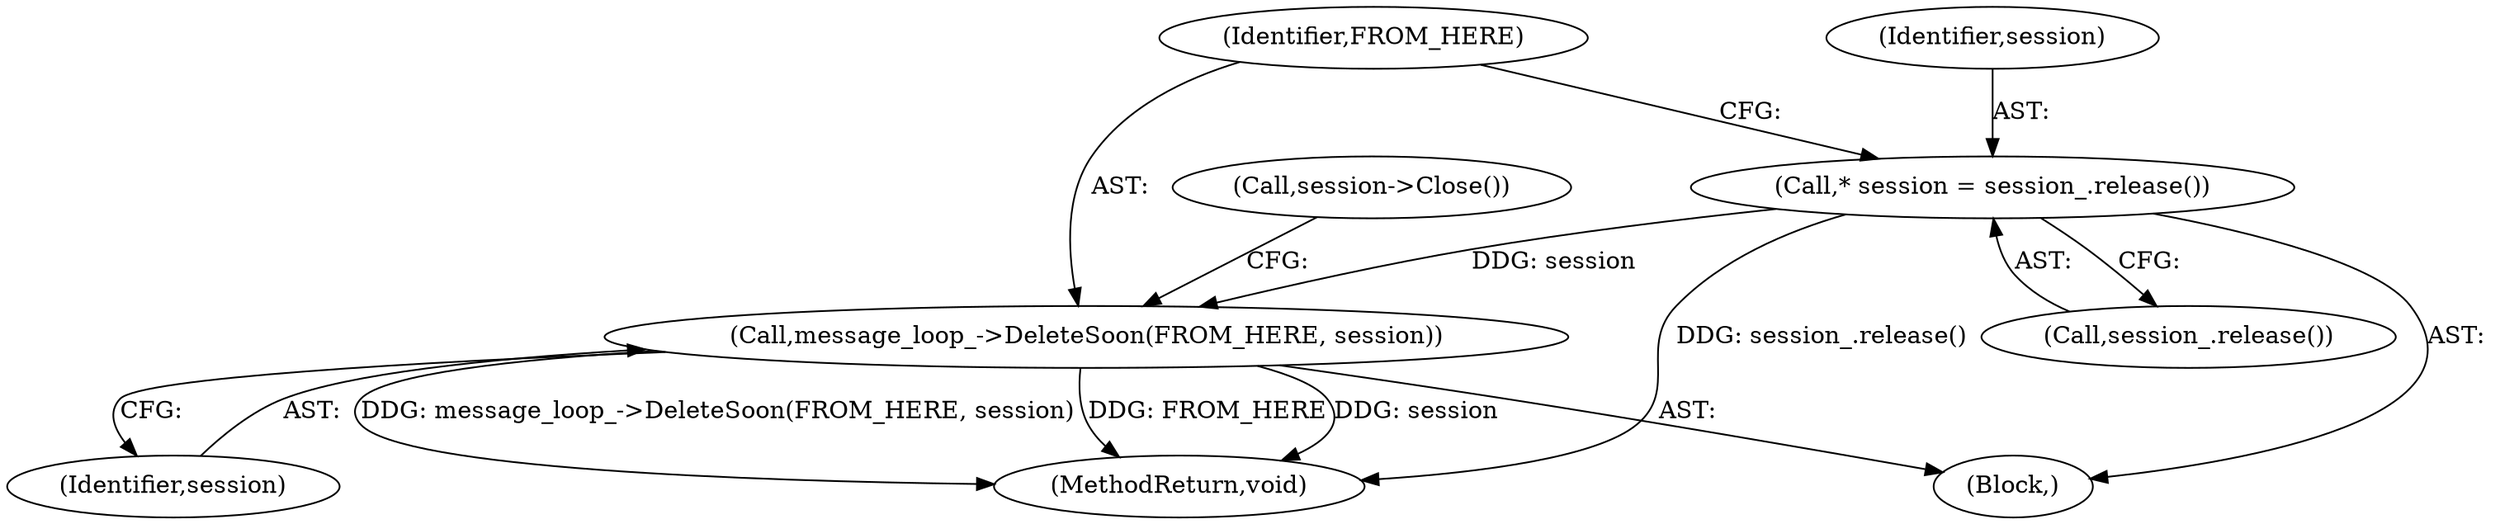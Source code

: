 digraph "0_Chrome_a46bcef82b29d30836a0f26226e3d4aca4fa9612_33@pointer" {
"1000116" [label="(Call,message_loop_->DeleteSoon(FROM_HERE, session))"];
"1000113" [label="(Call,* session = session_.release())"];
"1000116" [label="(Call,message_loop_->DeleteSoon(FROM_HERE, session))"];
"1000120" [label="(MethodReturn,void)"];
"1000115" [label="(Call,session_.release())"];
"1000119" [label="(Call,session->Close())"];
"1000117" [label="(Identifier,FROM_HERE)"];
"1000118" [label="(Identifier,session)"];
"1000113" [label="(Call,* session = session_.release())"];
"1000106" [label="(Block,)"];
"1000114" [label="(Identifier,session)"];
"1000116" -> "1000106"  [label="AST: "];
"1000116" -> "1000118"  [label="CFG: "];
"1000117" -> "1000116"  [label="AST: "];
"1000118" -> "1000116"  [label="AST: "];
"1000119" -> "1000116"  [label="CFG: "];
"1000116" -> "1000120"  [label="DDG: FROM_HERE"];
"1000116" -> "1000120"  [label="DDG: session"];
"1000116" -> "1000120"  [label="DDG: message_loop_->DeleteSoon(FROM_HERE, session)"];
"1000113" -> "1000116"  [label="DDG: session"];
"1000113" -> "1000106"  [label="AST: "];
"1000113" -> "1000115"  [label="CFG: "];
"1000114" -> "1000113"  [label="AST: "];
"1000115" -> "1000113"  [label="AST: "];
"1000117" -> "1000113"  [label="CFG: "];
"1000113" -> "1000120"  [label="DDG: session_.release()"];
}
